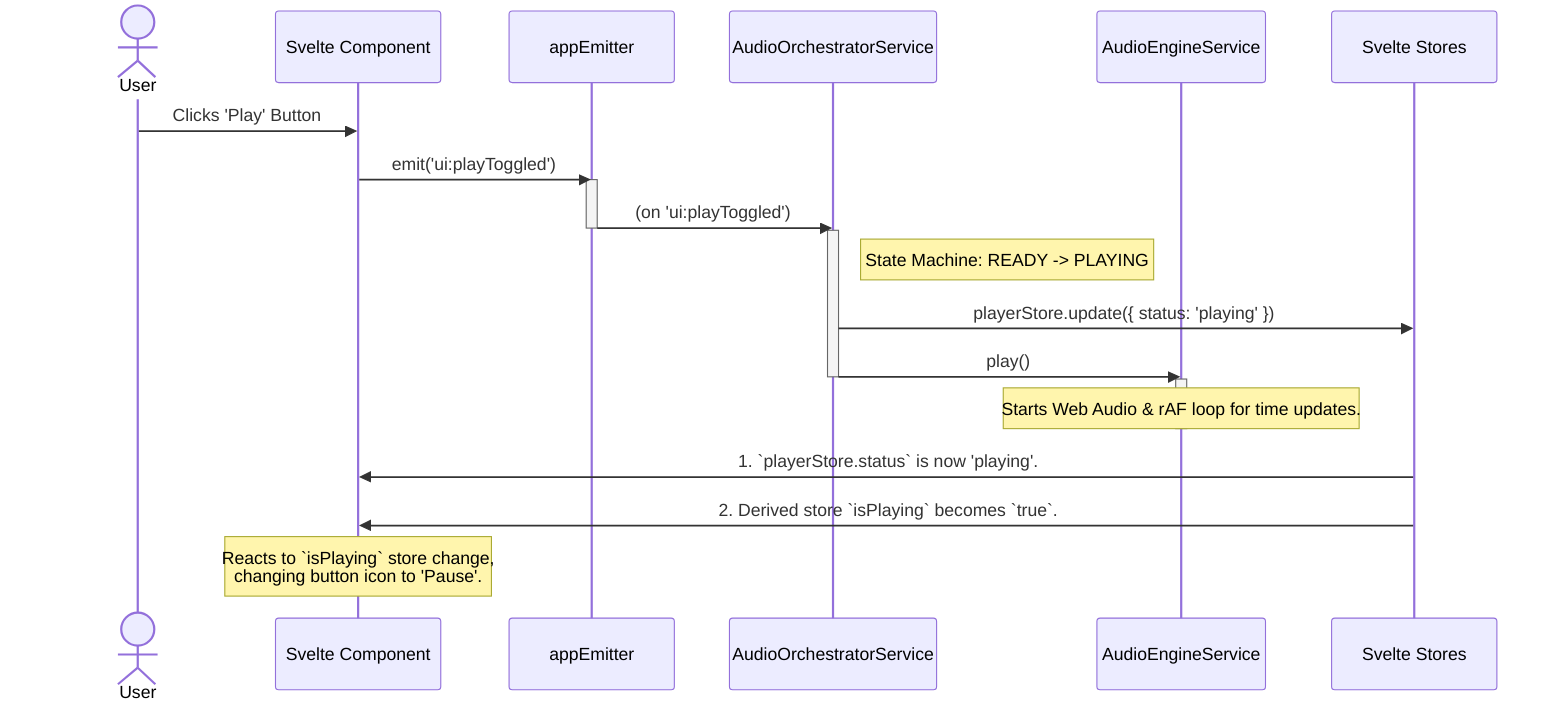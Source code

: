 %% vibe-player-v3/docs/refactor-plan/diagrams/play-pause-flow.mermaid
%% Detailed event flow for a play/pause command, showing the full unidirectional data loop.

sequenceDiagram
    actor User
    participant UI as Svelte Component
    participant Emitter as appEmitter
    participant Orchestrator as AudioOrchestratorService
    participant Engine as AudioEngineService
    participant Store as Svelte Stores

    User->>UI: Clicks 'Play' Button
    UI->>Emitter: emit('ui:playToggled')

    activate Emitter
    Emitter->>Orchestrator: (on 'ui:playToggled')
    deactivate Emitter

    activate Orchestrator
    Note right of Orchestrator: State Machine: READY -> PLAYING
    Orchestrator->>Store: playerStore.update({ status: 'playing' })
    Orchestrator->>Engine: play()
    deactivate Orchestrator

    activate Engine
    Note over Engine: Starts Web Audio & rAF loop for time updates.
    deactivate Engine

    Store->>UI: 1. `playerStore.status` is now 'playing'.
    Store->>UI: 2. Derived store `isPlaying` becomes `true`.
    Note over UI: Reacts to `isPlaying` store change,<br/>changing button icon to 'Pause'.
